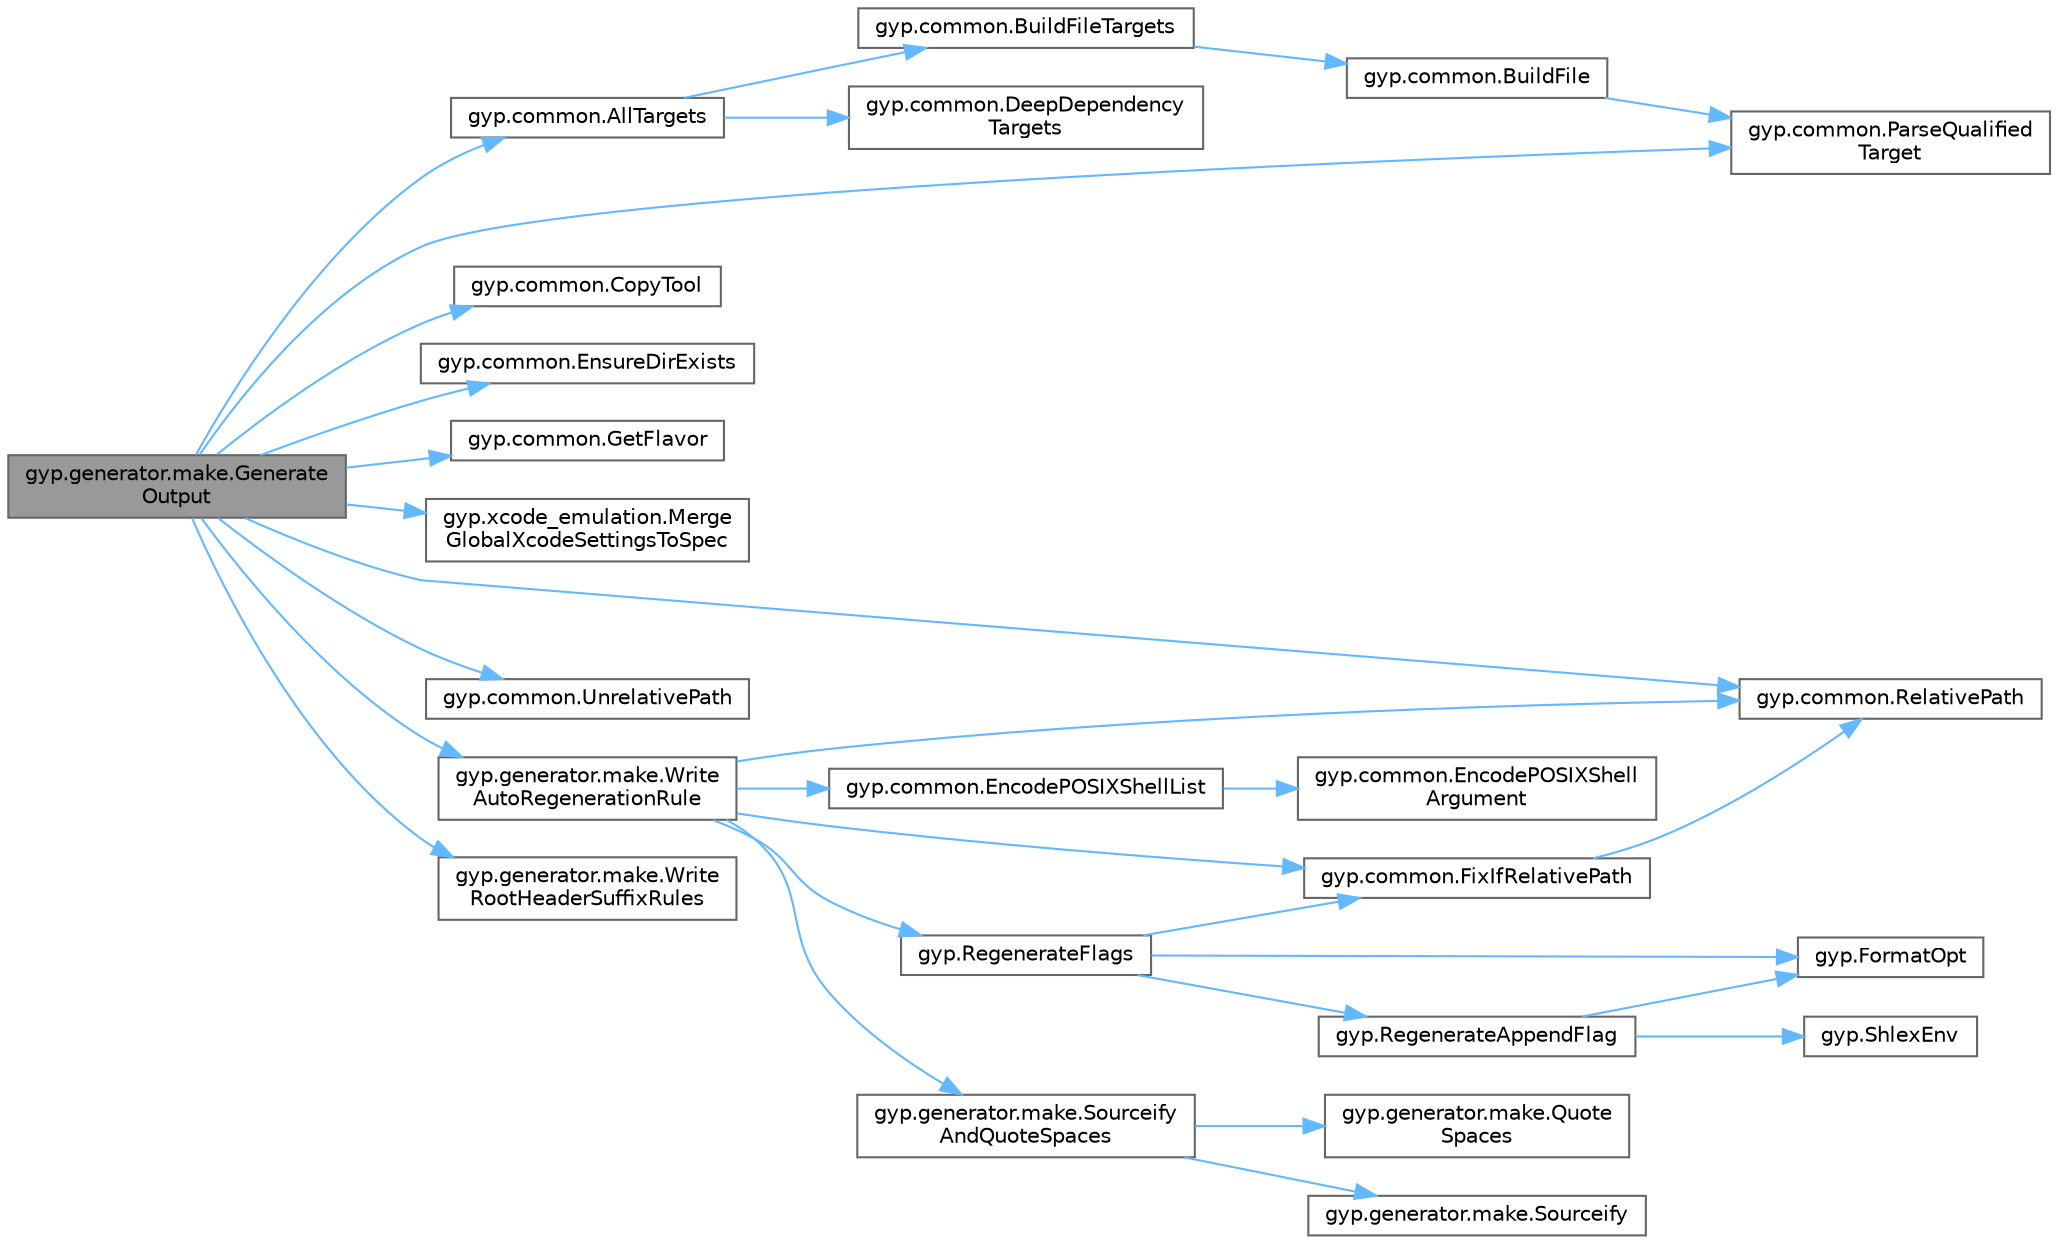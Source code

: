 digraph "gyp.generator.make.GenerateOutput"
{
 // LATEX_PDF_SIZE
  bgcolor="transparent";
  edge [fontname=Helvetica,fontsize=10,labelfontname=Helvetica,labelfontsize=10];
  node [fontname=Helvetica,fontsize=10,shape=box,height=0.2,width=0.4];
  rankdir="LR";
  Node1 [id="Node000001",label="gyp.generator.make.Generate\lOutput",height=0.2,width=0.4,color="gray40", fillcolor="grey60", style="filled", fontcolor="black",tooltip=" "];
  Node1 -> Node2 [id="edge57_Node000001_Node000002",color="steelblue1",style="solid",tooltip=" "];
  Node2 [id="Node000002",label="gyp.common.AllTargets",height=0.2,width=0.4,color="grey40", fillcolor="white", style="filled",URL="$namespacegyp_1_1common.html#ae29bb9a2368860059458248dd76adeaa",tooltip=" "];
  Node2 -> Node3 [id="edge58_Node000002_Node000003",color="steelblue1",style="solid",tooltip=" "];
  Node3 [id="Node000003",label="gyp.common.BuildFileTargets",height=0.2,width=0.4,color="grey40", fillcolor="white", style="filled",URL="$namespacegyp_1_1common.html#af5b1948b93a4d7ebab845f7a7747f364",tooltip=" "];
  Node3 -> Node4 [id="edge59_Node000003_Node000004",color="steelblue1",style="solid",tooltip=" "];
  Node4 [id="Node000004",label="gyp.common.BuildFile",height=0.2,width=0.4,color="grey40", fillcolor="white", style="filled",URL="$namespacegyp_1_1common.html#a07c15710a1e349c4f75efb69406be2f1",tooltip=" "];
  Node4 -> Node5 [id="edge60_Node000004_Node000005",color="steelblue1",style="solid",tooltip=" "];
  Node5 [id="Node000005",label="gyp.common.ParseQualified\lTarget",height=0.2,width=0.4,color="grey40", fillcolor="white", style="filled",URL="$namespacegyp_1_1common.html#a51180f038e57ff79c30f6231d1d7958f",tooltip=" "];
  Node2 -> Node6 [id="edge61_Node000002_Node000006",color="steelblue1",style="solid",tooltip=" "];
  Node6 [id="Node000006",label="gyp.common.DeepDependency\lTargets",height=0.2,width=0.4,color="grey40", fillcolor="white", style="filled",URL="$namespacegyp_1_1common.html#a9df840aaceba6f500699dcf070dd78f8",tooltip=" "];
  Node1 -> Node7 [id="edge62_Node000001_Node000007",color="steelblue1",style="solid",tooltip=" "];
  Node7 [id="Node000007",label="gyp.common.CopyTool",height=0.2,width=0.4,color="grey40", fillcolor="white", style="filled",URL="$namespacegyp_1_1common.html#ab963414d748556424295353bddbca815",tooltip=" "];
  Node1 -> Node8 [id="edge63_Node000001_Node000008",color="steelblue1",style="solid",tooltip=" "];
  Node8 [id="Node000008",label="gyp.common.EnsureDirExists",height=0.2,width=0.4,color="grey40", fillcolor="white", style="filled",URL="$namespacegyp_1_1common.html#a62411b7ed9f7220bb951ea26e91e4e15",tooltip=" "];
  Node1 -> Node9 [id="edge64_Node000001_Node000009",color="steelblue1",style="solid",tooltip=" "];
  Node9 [id="Node000009",label="gyp.common.GetFlavor",height=0.2,width=0.4,color="grey40", fillcolor="white", style="filled",URL="$namespacegyp_1_1common.html#aeb48ab17a03cd7c40f5ad72fac713486",tooltip=" "];
  Node1 -> Node10 [id="edge65_Node000001_Node000010",color="steelblue1",style="solid",tooltip=" "];
  Node10 [id="Node000010",label="gyp.xcode_emulation.Merge\lGlobalXcodeSettingsToSpec",height=0.2,width=0.4,color="grey40", fillcolor="white", style="filled",URL="$namespacegyp_1_1xcode__emulation.html#a96f95b2f8275df1b0ce296a4559cbe32",tooltip=" "];
  Node1 -> Node5 [id="edge66_Node000001_Node000005",color="steelblue1",style="solid",tooltip=" "];
  Node1 -> Node11 [id="edge67_Node000001_Node000011",color="steelblue1",style="solid",tooltip=" "];
  Node11 [id="Node000011",label="gyp.common.RelativePath",height=0.2,width=0.4,color="grey40", fillcolor="white", style="filled",URL="$namespacegyp_1_1common.html#a8533ebdd9774c22ee7f7450c54239796",tooltip=" "];
  Node1 -> Node12 [id="edge68_Node000001_Node000012",color="steelblue1",style="solid",tooltip=" "];
  Node12 [id="Node000012",label="gyp.common.UnrelativePath",height=0.2,width=0.4,color="grey40", fillcolor="white", style="filled",URL="$namespacegyp_1_1common.html#a44c828a533e5ef5b8d9435f02d37bb0e",tooltip=" "];
  Node1 -> Node13 [id="edge69_Node000001_Node000013",color="steelblue1",style="solid",tooltip=" "];
  Node13 [id="Node000013",label="gyp.generator.make.Write\lAutoRegenerationRule",height=0.2,width=0.4,color="grey40", fillcolor="white", style="filled",URL="$namespacegyp_1_1generator_1_1make.html#ae8534bf33299c2eb161abd0c9ebebfa6",tooltip=" "];
  Node13 -> Node14 [id="edge70_Node000013_Node000014",color="steelblue1",style="solid",tooltip=" "];
  Node14 [id="Node000014",label="gyp.common.EncodePOSIXShellList",height=0.2,width=0.4,color="grey40", fillcolor="white", style="filled",URL="$namespacegyp_1_1common.html#a1681405bb09a2eda416079b3ed7de917",tooltip=" "];
  Node14 -> Node15 [id="edge71_Node000014_Node000015",color="steelblue1",style="solid",tooltip=" "];
  Node15 [id="Node000015",label="gyp.common.EncodePOSIXShell\lArgument",height=0.2,width=0.4,color="grey40", fillcolor="white", style="filled",URL="$namespacegyp_1_1common.html#a2e45d4d865602a9046dc070c5545e87b",tooltip=" "];
  Node13 -> Node16 [id="edge72_Node000013_Node000016",color="steelblue1",style="solid",tooltip=" "];
  Node16 [id="Node000016",label="gyp.common.FixIfRelativePath",height=0.2,width=0.4,color="grey40", fillcolor="white", style="filled",URL="$namespacegyp_1_1common.html#a33bf5b7cd712c3ae3009fbe6d8522f13",tooltip=" "];
  Node16 -> Node11 [id="edge73_Node000016_Node000011",color="steelblue1",style="solid",tooltip=" "];
  Node13 -> Node17 [id="edge74_Node000013_Node000017",color="steelblue1",style="solid",tooltip=" "];
  Node17 [id="Node000017",label="gyp.RegenerateFlags",height=0.2,width=0.4,color="grey40", fillcolor="white", style="filled",URL="$namespacegyp.html#a8c851f9393a925536133ff195b925146",tooltip=" "];
  Node17 -> Node16 [id="edge75_Node000017_Node000016",color="steelblue1",style="solid",tooltip=" "];
  Node17 -> Node18 [id="edge76_Node000017_Node000018",color="steelblue1",style="solid",tooltip=" "];
  Node18 [id="Node000018",label="gyp.FormatOpt",height=0.2,width=0.4,color="grey40", fillcolor="white", style="filled",URL="$namespacegyp.html#a357aa27a073cb6b473a8e36561cbb323",tooltip=" "];
  Node17 -> Node19 [id="edge77_Node000017_Node000019",color="steelblue1",style="solid",tooltip=" "];
  Node19 [id="Node000019",label="gyp.RegenerateAppendFlag",height=0.2,width=0.4,color="grey40", fillcolor="white", style="filled",URL="$namespacegyp.html#a4ee038f336a06da762837b79ea1e0c48",tooltip=" "];
  Node19 -> Node18 [id="edge78_Node000019_Node000018",color="steelblue1",style="solid",tooltip=" "];
  Node19 -> Node20 [id="edge79_Node000019_Node000020",color="steelblue1",style="solid",tooltip=" "];
  Node20 [id="Node000020",label="gyp.ShlexEnv",height=0.2,width=0.4,color="grey40", fillcolor="white", style="filled",URL="$namespacegyp.html#a3eb32661788979e5e6c8361241d8f43d",tooltip=" "];
  Node13 -> Node11 [id="edge80_Node000013_Node000011",color="steelblue1",style="solid",tooltip=" "];
  Node13 -> Node21 [id="edge81_Node000013_Node000021",color="steelblue1",style="solid",tooltip=" "];
  Node21 [id="Node000021",label="gyp.generator.make.Sourceify\lAndQuoteSpaces",height=0.2,width=0.4,color="grey40", fillcolor="white", style="filled",URL="$namespacegyp_1_1generator_1_1make.html#aaa75b27789a9b2805453103b6a8b017d",tooltip=" "];
  Node21 -> Node22 [id="edge82_Node000021_Node000022",color="steelblue1",style="solid",tooltip=" "];
  Node22 [id="Node000022",label="gyp.generator.make.Quote\lSpaces",height=0.2,width=0.4,color="grey40", fillcolor="white", style="filled",URL="$namespacegyp_1_1generator_1_1make.html#ac6a5dffb9984a27c290087a8e4ec356d",tooltip=" "];
  Node21 -> Node23 [id="edge83_Node000021_Node000023",color="steelblue1",style="solid",tooltip=" "];
  Node23 [id="Node000023",label="gyp.generator.make.Sourceify",height=0.2,width=0.4,color="grey40", fillcolor="white", style="filled",URL="$namespacegyp_1_1generator_1_1make.html#a18288092ca27a15d056c5b43ce8d5544",tooltip=" "];
  Node1 -> Node24 [id="edge84_Node000001_Node000024",color="steelblue1",style="solid",tooltip=" "];
  Node24 [id="Node000024",label="gyp.generator.make.Write\lRootHeaderSuffixRules",height=0.2,width=0.4,color="grey40", fillcolor="white", style="filled",URL="$namespacegyp_1_1generator_1_1make.html#ac30df425ce9fd941055fb2381153ef9d",tooltip=" "];
}
